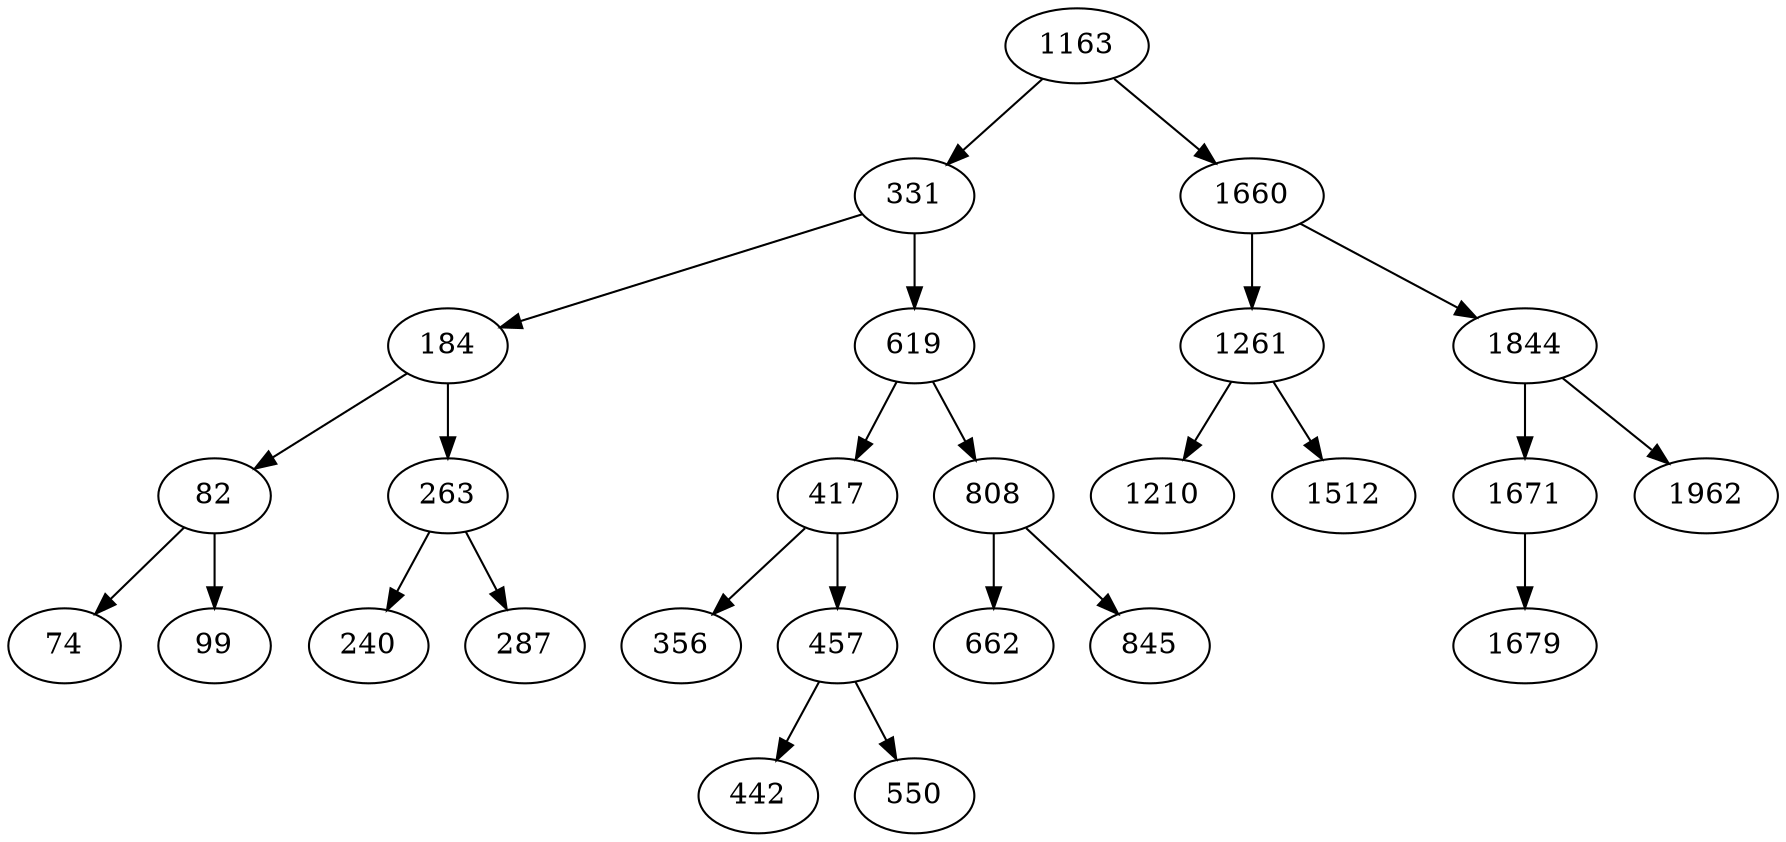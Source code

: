 digraph AVLBaum
{
1163 -> 331;
1163 -> 1660;
331 -> 184;
331 -> 619;
184 -> 82;
184 -> 263;
82 -> 74;
82 -> 99;
263 -> 240;
263 -> 287;
619 -> 417;
619 -> 808;
417 -> 356;
417 -> 457;
457 -> 442;
457 -> 550;
808 -> 662;
808 -> 845;
1660 -> 1261;
1660 -> 1844;
1261 -> 1210;
1261 -> 1512;
1844 -> 1671;
1844 -> 1962;
1671 -> 1679;
}
